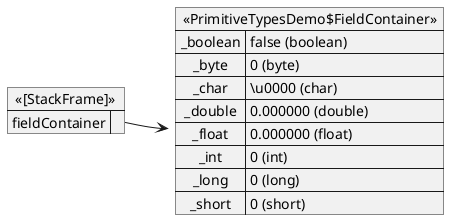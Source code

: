 @startuml
map "<<[StackFrame]>>" as _0f07b6f2a31cbd2e26428c51e8660b0dffe6e352 {
  fieldContainer =>
}
map "<<PrimitiveTypesDemo$FieldContainer>>" as _ea0aca3bedbad950e9d8b35c1bab07af352d76c4 {
  _boolean => false (boolean)
  _byte => 0 (byte)
  _char => \u0000 (char)
  _double => 0.000000 (double)
  _float => 0.000000 (float)
  _int => 0 (int)
  _long => 0 (long)
  _short => 0 (short)
}
_0f07b6f2a31cbd2e26428c51e8660b0dffe6e352::fieldContainer => _ea0aca3bedbad950e9d8b35c1bab07af352d76c4
@enduml
